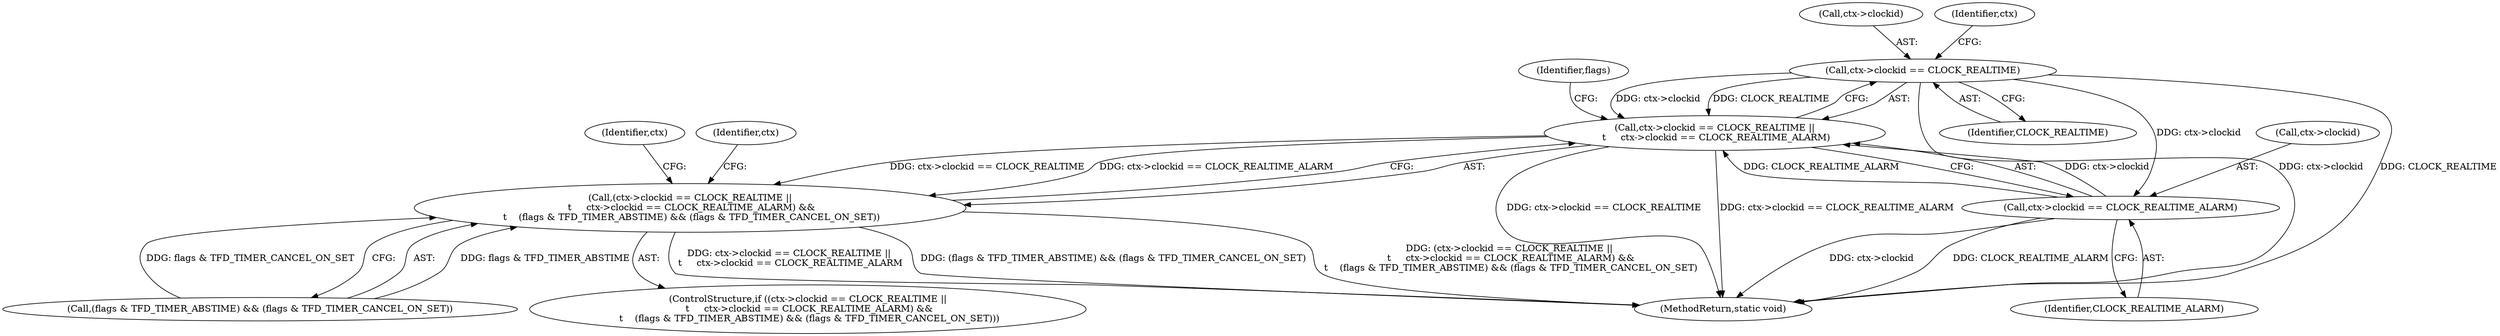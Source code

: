 digraph "0_linux_1e38da300e1e395a15048b0af1e5305bd91402f6_1@pointer" {
"1000107" [label="(Call,ctx->clockid == CLOCK_REALTIME)"];
"1000106" [label="(Call,ctx->clockid == CLOCK_REALTIME ||\n \t     ctx->clockid == CLOCK_REALTIME_ALARM)"];
"1000105" [label="(Call,(ctx->clockid == CLOCK_REALTIME ||\n \t     ctx->clockid == CLOCK_REALTIME_ALARM) &&\n \t    (flags & TFD_TIMER_ABSTIME) && (flags & TFD_TIMER_CANCEL_ON_SET))"];
"1000112" [label="(Call,ctx->clockid == CLOCK_REALTIME_ALARM)"];
"1000104" [label="(ControlStructure,if ((ctx->clockid == CLOCK_REALTIME ||\n \t     ctx->clockid == CLOCK_REALTIME_ALARM) &&\n \t    (flags & TFD_TIMER_ABSTIME) && (flags & TFD_TIMER_CANCEL_ON_SET)))"];
"1000107" [label="(Call,ctx->clockid == CLOCK_REALTIME)"];
"1000111" [label="(Identifier,CLOCK_REALTIME)"];
"1000157" [label="(MethodReturn,static void)"];
"1000117" [label="(Call,(flags & TFD_TIMER_ABSTIME) && (flags & TFD_TIMER_CANCEL_ON_SET))"];
"1000116" [label="(Identifier,CLOCK_REALTIME_ALARM)"];
"1000108" [label="(Call,ctx->clockid)"];
"1000119" [label="(Identifier,flags)"];
"1000128" [label="(Identifier,ctx)"];
"1000113" [label="(Call,ctx->clockid)"];
"1000105" [label="(Call,(ctx->clockid == CLOCK_REALTIME ||\n \t     ctx->clockid == CLOCK_REALTIME_ALARM) &&\n \t    (flags & TFD_TIMER_ABSTIME) && (flags & TFD_TIMER_CANCEL_ON_SET))"];
"1000152" [label="(Identifier,ctx)"];
"1000106" [label="(Call,ctx->clockid == CLOCK_REALTIME ||\n \t     ctx->clockid == CLOCK_REALTIME_ALARM)"];
"1000112" [label="(Call,ctx->clockid == CLOCK_REALTIME_ALARM)"];
"1000114" [label="(Identifier,ctx)"];
"1000107" -> "1000106"  [label="AST: "];
"1000107" -> "1000111"  [label="CFG: "];
"1000108" -> "1000107"  [label="AST: "];
"1000111" -> "1000107"  [label="AST: "];
"1000114" -> "1000107"  [label="CFG: "];
"1000106" -> "1000107"  [label="CFG: "];
"1000107" -> "1000157"  [label="DDG: ctx->clockid"];
"1000107" -> "1000157"  [label="DDG: CLOCK_REALTIME"];
"1000107" -> "1000106"  [label="DDG: ctx->clockid"];
"1000107" -> "1000106"  [label="DDG: CLOCK_REALTIME"];
"1000107" -> "1000112"  [label="DDG: ctx->clockid"];
"1000106" -> "1000105"  [label="AST: "];
"1000106" -> "1000112"  [label="CFG: "];
"1000112" -> "1000106"  [label="AST: "];
"1000119" -> "1000106"  [label="CFG: "];
"1000105" -> "1000106"  [label="CFG: "];
"1000106" -> "1000157"  [label="DDG: ctx->clockid == CLOCK_REALTIME"];
"1000106" -> "1000157"  [label="DDG: ctx->clockid == CLOCK_REALTIME_ALARM"];
"1000106" -> "1000105"  [label="DDG: ctx->clockid == CLOCK_REALTIME"];
"1000106" -> "1000105"  [label="DDG: ctx->clockid == CLOCK_REALTIME_ALARM"];
"1000112" -> "1000106"  [label="DDG: ctx->clockid"];
"1000112" -> "1000106"  [label="DDG: CLOCK_REALTIME_ALARM"];
"1000105" -> "1000104"  [label="AST: "];
"1000105" -> "1000117"  [label="CFG: "];
"1000117" -> "1000105"  [label="AST: "];
"1000128" -> "1000105"  [label="CFG: "];
"1000152" -> "1000105"  [label="CFG: "];
"1000105" -> "1000157"  [label="DDG: (flags & TFD_TIMER_ABSTIME) && (flags & TFD_TIMER_CANCEL_ON_SET)"];
"1000105" -> "1000157"  [label="DDG: (ctx->clockid == CLOCK_REALTIME ||\n \t     ctx->clockid == CLOCK_REALTIME_ALARM) &&\n \t    (flags & TFD_TIMER_ABSTIME) && (flags & TFD_TIMER_CANCEL_ON_SET)"];
"1000105" -> "1000157"  [label="DDG: ctx->clockid == CLOCK_REALTIME ||\n \t     ctx->clockid == CLOCK_REALTIME_ALARM"];
"1000117" -> "1000105"  [label="DDG: flags & TFD_TIMER_ABSTIME"];
"1000117" -> "1000105"  [label="DDG: flags & TFD_TIMER_CANCEL_ON_SET"];
"1000112" -> "1000116"  [label="CFG: "];
"1000113" -> "1000112"  [label="AST: "];
"1000116" -> "1000112"  [label="AST: "];
"1000112" -> "1000157"  [label="DDG: ctx->clockid"];
"1000112" -> "1000157"  [label="DDG: CLOCK_REALTIME_ALARM"];
}
